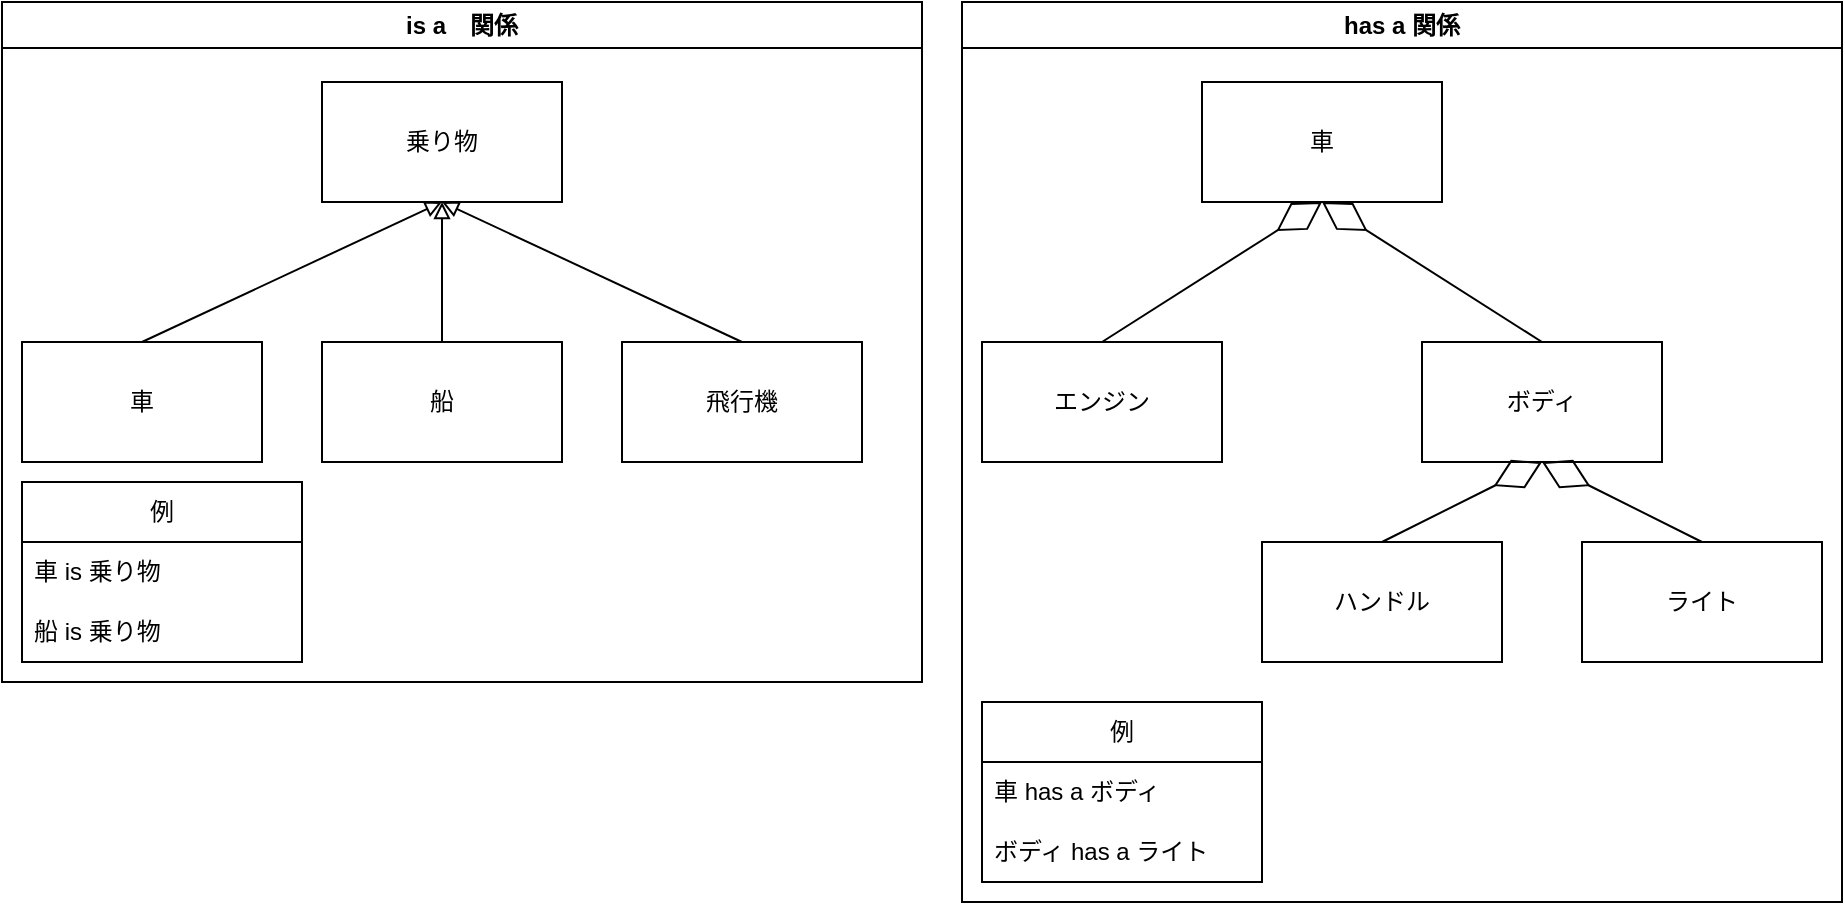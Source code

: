 <mxfile version="28.2.0">
  <diagram name="ページ1" id="mAmhyQRyxFeJ8uaAC3wf">
    <mxGraphModel dx="1123" dy="644" grid="1" gridSize="10" guides="1" tooltips="1" connect="1" arrows="1" fold="1" page="1" pageScale="1" pageWidth="827" pageHeight="1169" math="0" shadow="0">
      <root>
        <mxCell id="0" />
        <mxCell id="1" parent="0" />
        <mxCell id="PKNUgONCbQbKjd-otHC4-30" value="has a 関係" style="swimlane;whiteSpace=wrap;html=1;" vertex="1" parent="1">
          <mxGeometry x="500" y="30" width="440" height="450" as="geometry" />
        </mxCell>
        <mxCell id="PKNUgONCbQbKjd-otHC4-31" value="例" style="swimlane;fontStyle=0;childLayout=stackLayout;horizontal=1;startSize=30;horizontalStack=0;resizeParent=1;resizeParentMax=0;resizeLast=0;collapsible=1;marginBottom=0;whiteSpace=wrap;html=1;" vertex="1" parent="PKNUgONCbQbKjd-otHC4-30">
          <mxGeometry x="10" y="350" width="140" height="90" as="geometry" />
        </mxCell>
        <mxCell id="PKNUgONCbQbKjd-otHC4-32" value="車 has a ボディ" style="text;strokeColor=none;fillColor=none;align=left;verticalAlign=middle;spacingLeft=4;spacingRight=4;overflow=hidden;points=[[0,0.5],[1,0.5]];portConstraint=eastwest;rotatable=0;whiteSpace=wrap;html=1;" vertex="1" parent="PKNUgONCbQbKjd-otHC4-31">
          <mxGeometry y="30" width="140" height="30" as="geometry" />
        </mxCell>
        <mxCell id="PKNUgONCbQbKjd-otHC4-33" value="ボディ has a ライト" style="text;strokeColor=none;fillColor=none;align=left;verticalAlign=middle;spacingLeft=4;spacingRight=4;overflow=hidden;points=[[0,0.5],[1,0.5]];portConstraint=eastwest;rotatable=0;whiteSpace=wrap;html=1;" vertex="1" parent="PKNUgONCbQbKjd-otHC4-31">
          <mxGeometry y="60" width="140" height="30" as="geometry" />
        </mxCell>
        <mxCell id="PKNUgONCbQbKjd-otHC4-22" value="is a　関係" style="swimlane;whiteSpace=wrap;html=1;" vertex="1" parent="1">
          <mxGeometry x="20" y="30" width="460" height="340" as="geometry" />
        </mxCell>
        <mxCell id="PKNUgONCbQbKjd-otHC4-25" value="例" style="swimlane;fontStyle=0;childLayout=stackLayout;horizontal=1;startSize=30;horizontalStack=0;resizeParent=1;resizeParentMax=0;resizeLast=0;collapsible=1;marginBottom=0;whiteSpace=wrap;html=1;" vertex="1" parent="PKNUgONCbQbKjd-otHC4-22">
          <mxGeometry x="10" y="240" width="140" height="90" as="geometry" />
        </mxCell>
        <mxCell id="PKNUgONCbQbKjd-otHC4-26" value="車 is 乗り物" style="text;strokeColor=none;fillColor=none;align=left;verticalAlign=middle;spacingLeft=4;spacingRight=4;overflow=hidden;points=[[0,0.5],[1,0.5]];portConstraint=eastwest;rotatable=0;whiteSpace=wrap;html=1;" vertex="1" parent="PKNUgONCbQbKjd-otHC4-25">
          <mxGeometry y="30" width="140" height="30" as="geometry" />
        </mxCell>
        <mxCell id="PKNUgONCbQbKjd-otHC4-27" value="船 is 乗り物" style="text;strokeColor=none;fillColor=none;align=left;verticalAlign=middle;spacingLeft=4;spacingRight=4;overflow=hidden;points=[[0,0.5],[1,0.5]];portConstraint=eastwest;rotatable=0;whiteSpace=wrap;html=1;" vertex="1" parent="PKNUgONCbQbKjd-otHC4-25">
          <mxGeometry y="60" width="140" height="30" as="geometry" />
        </mxCell>
        <mxCell id="PKNUgONCbQbKjd-otHC4-1" value="乗り物" style="rounded=0;whiteSpace=wrap;html=1;" vertex="1" parent="1">
          <mxGeometry x="180" y="70" width="120" height="60" as="geometry" />
        </mxCell>
        <mxCell id="PKNUgONCbQbKjd-otHC4-2" value="車" style="rounded=0;whiteSpace=wrap;html=1;" vertex="1" parent="1">
          <mxGeometry x="30" y="200" width="120" height="60" as="geometry" />
        </mxCell>
        <mxCell id="PKNUgONCbQbKjd-otHC4-3" value="飛行機" style="rounded=0;whiteSpace=wrap;html=1;" vertex="1" parent="1">
          <mxGeometry x="330" y="200" width="120" height="60" as="geometry" />
        </mxCell>
        <mxCell id="PKNUgONCbQbKjd-otHC4-4" value="船" style="rounded=0;whiteSpace=wrap;html=1;" vertex="1" parent="1">
          <mxGeometry x="180" y="200" width="120" height="60" as="geometry" />
        </mxCell>
        <mxCell id="PKNUgONCbQbKjd-otHC4-10" value="" style="endArrow=block;html=1;rounded=0;exitX=0.5;exitY=0;exitDx=0;exitDy=0;entryX=0.5;entryY=1;entryDx=0;entryDy=0;endFill=0;" edge="1" parent="1" source="PKNUgONCbQbKjd-otHC4-2" target="PKNUgONCbQbKjd-otHC4-1">
          <mxGeometry width="50" height="50" relative="1" as="geometry">
            <mxPoint x="390" y="250" as="sourcePoint" />
            <mxPoint x="440" y="200" as="targetPoint" />
          </mxGeometry>
        </mxCell>
        <mxCell id="PKNUgONCbQbKjd-otHC4-11" value="" style="endArrow=block;html=1;rounded=0;exitX=0.5;exitY=0;exitDx=0;exitDy=0;entryX=0.5;entryY=1;entryDx=0;entryDy=0;endFill=0;" edge="1" parent="1" source="PKNUgONCbQbKjd-otHC4-4" target="PKNUgONCbQbKjd-otHC4-1">
          <mxGeometry width="50" height="50" relative="1" as="geometry">
            <mxPoint x="200" y="220" as="sourcePoint" />
            <mxPoint x="350" y="150" as="targetPoint" />
          </mxGeometry>
        </mxCell>
        <mxCell id="PKNUgONCbQbKjd-otHC4-12" value="" style="endArrow=block;html=1;rounded=0;exitX=0.5;exitY=0;exitDx=0;exitDy=0;endFill=0;" edge="1" parent="1" source="PKNUgONCbQbKjd-otHC4-3">
          <mxGeometry width="50" height="50" relative="1" as="geometry">
            <mxPoint x="380" y="190" as="sourcePoint" />
            <mxPoint x="240" y="130" as="targetPoint" />
          </mxGeometry>
        </mxCell>
        <mxCell id="PKNUgONCbQbKjd-otHC4-13" value="車" style="rounded=0;whiteSpace=wrap;html=1;" vertex="1" parent="1">
          <mxGeometry x="620" y="70" width="120" height="60" as="geometry" />
        </mxCell>
        <mxCell id="PKNUgONCbQbKjd-otHC4-14" value="ボディ" style="rounded=0;whiteSpace=wrap;html=1;" vertex="1" parent="1">
          <mxGeometry x="730" y="200" width="120" height="60" as="geometry" />
        </mxCell>
        <mxCell id="PKNUgONCbQbKjd-otHC4-15" value="エンジン" style="rounded=0;whiteSpace=wrap;html=1;" vertex="1" parent="1">
          <mxGeometry x="510" y="200" width="120" height="60" as="geometry" />
        </mxCell>
        <mxCell id="PKNUgONCbQbKjd-otHC4-16" value="ハンドル" style="rounded=0;whiteSpace=wrap;html=1;" vertex="1" parent="1">
          <mxGeometry x="650" y="300" width="120" height="60" as="geometry" />
        </mxCell>
        <mxCell id="PKNUgONCbQbKjd-otHC4-17" value="ライト" style="rounded=0;whiteSpace=wrap;html=1;" vertex="1" parent="1">
          <mxGeometry x="810" y="300" width="120" height="60" as="geometry" />
        </mxCell>
        <mxCell id="PKNUgONCbQbKjd-otHC4-18" value="" style="endArrow=diamondThin;endFill=0;endSize=24;html=1;rounded=0;exitX=0.5;exitY=0;exitDx=0;exitDy=0;entryX=0.5;entryY=1;entryDx=0;entryDy=0;" edge="1" parent="1" source="PKNUgONCbQbKjd-otHC4-15" target="PKNUgONCbQbKjd-otHC4-13">
          <mxGeometry width="160" relative="1" as="geometry">
            <mxPoint x="480" y="220" as="sourcePoint" />
            <mxPoint x="640" y="220" as="targetPoint" />
          </mxGeometry>
        </mxCell>
        <mxCell id="PKNUgONCbQbKjd-otHC4-19" value="" style="endArrow=diamondThin;endFill=0;endSize=24;html=1;rounded=0;exitX=0.5;exitY=0;exitDx=0;exitDy=0;entryX=0.5;entryY=1;entryDx=0;entryDy=0;" edge="1" parent="1" source="PKNUgONCbQbKjd-otHC4-14" target="PKNUgONCbQbKjd-otHC4-13">
          <mxGeometry width="160" relative="1" as="geometry">
            <mxPoint x="740" y="190" as="sourcePoint" />
            <mxPoint x="900" y="190" as="targetPoint" />
          </mxGeometry>
        </mxCell>
        <mxCell id="PKNUgONCbQbKjd-otHC4-20" value="" style="endArrow=diamondThin;endFill=0;endSize=24;html=1;rounded=0;exitX=0.5;exitY=0;exitDx=0;exitDy=0;entryX=0.5;entryY=1;entryDx=0;entryDy=0;" edge="1" parent="1" source="PKNUgONCbQbKjd-otHC4-16" target="PKNUgONCbQbKjd-otHC4-14">
          <mxGeometry width="160" relative="1" as="geometry">
            <mxPoint x="690" y="280" as="sourcePoint" />
            <mxPoint x="850" y="280" as="targetPoint" />
          </mxGeometry>
        </mxCell>
        <mxCell id="PKNUgONCbQbKjd-otHC4-21" value="" style="endArrow=diamondThin;endFill=0;endSize=24;html=1;rounded=0;exitX=0.5;exitY=0;exitDx=0;exitDy=0;" edge="1" parent="1" source="PKNUgONCbQbKjd-otHC4-17">
          <mxGeometry width="160" relative="1" as="geometry">
            <mxPoint x="900" y="300" as="sourcePoint" />
            <mxPoint x="790" y="260" as="targetPoint" />
          </mxGeometry>
        </mxCell>
      </root>
    </mxGraphModel>
  </diagram>
</mxfile>
